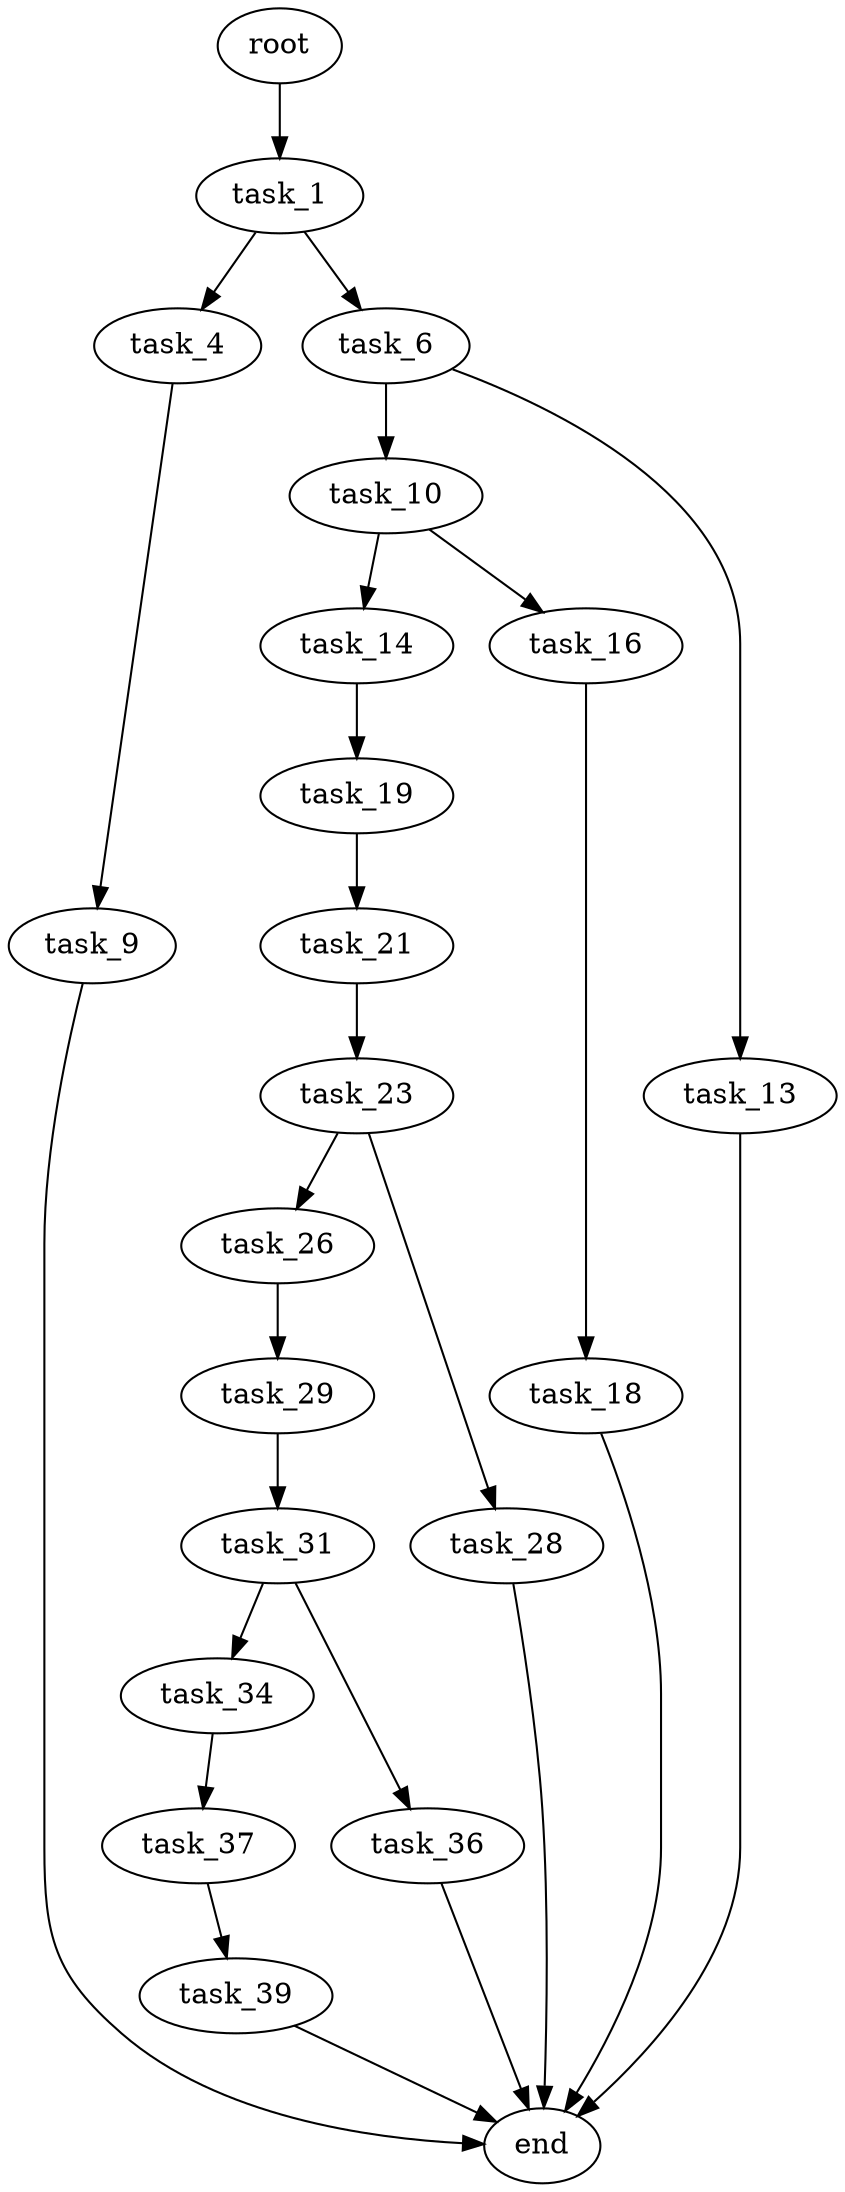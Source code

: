 digraph G {
  root [size="0.000000"];
  task_1 [size="92206255012.000000"];
  task_4 [size="105573504072.000000"];
  task_6 [size="129619872672.000000"];
  task_9 [size="1067195980353.000000"];
  task_10 [size="549755813888.000000"];
  task_13 [size="8589934592.000000"];
  task_14 [size="8589934592.000000"];
  task_16 [size="383457283486.000000"];
  task_18 [size="35989495793.000000"];
  task_19 [size="757473181062.000000"];
  task_21 [size="382918879.000000"];
  task_23 [size="68719476736.000000"];
  task_26 [size="29213877013.000000"];
  task_28 [size="25001360286.000000"];
  task_29 [size="90587927913.000000"];
  task_31 [size="371805210613.000000"];
  task_34 [size="782757789696.000000"];
  task_36 [size="68719476736.000000"];
  task_37 [size="177015386236.000000"];
  task_39 [size="6812482929.000000"];
  end [size="0.000000"];

  root -> task_1 [size="1.000000"];
  task_1 -> task_4 [size="209715200.000000"];
  task_1 -> task_6 [size="209715200.000000"];
  task_4 -> task_9 [size="209715200.000000"];
  task_6 -> task_10 [size="209715200.000000"];
  task_6 -> task_13 [size="209715200.000000"];
  task_9 -> end [size="1.000000"];
  task_10 -> task_14 [size="536870912.000000"];
  task_10 -> task_16 [size="536870912.000000"];
  task_13 -> end [size="1.000000"];
  task_14 -> task_19 [size="33554432.000000"];
  task_16 -> task_18 [size="411041792.000000"];
  task_18 -> end [size="1.000000"];
  task_19 -> task_21 [size="536870912.000000"];
  task_21 -> task_23 [size="33554432.000000"];
  task_23 -> task_26 [size="134217728.000000"];
  task_23 -> task_28 [size="134217728.000000"];
  task_26 -> task_29 [size="838860800.000000"];
  task_28 -> end [size="1.000000"];
  task_29 -> task_31 [size="301989888.000000"];
  task_31 -> task_34 [size="301989888.000000"];
  task_31 -> task_36 [size="301989888.000000"];
  task_34 -> task_37 [size="679477248.000000"];
  task_36 -> end [size="1.000000"];
  task_37 -> task_39 [size="134217728.000000"];
  task_39 -> end [size="1.000000"];
}
